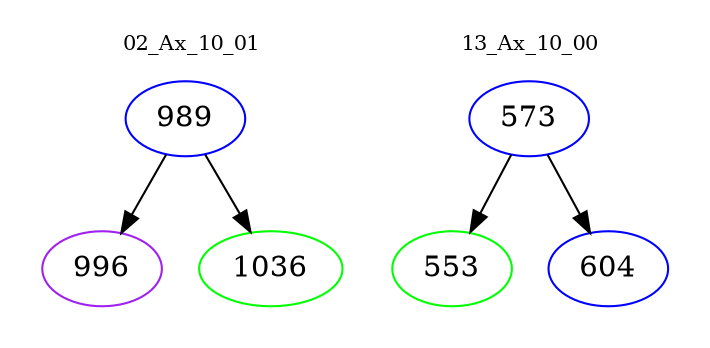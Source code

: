 digraph{
subgraph cluster_0 {
color = white
label = "02_Ax_10_01";
fontsize=10;
T0_989 [label="989", color="blue"]
T0_989 -> T0_996 [color="black"]
T0_996 [label="996", color="purple"]
T0_989 -> T0_1036 [color="black"]
T0_1036 [label="1036", color="green"]
}
subgraph cluster_1 {
color = white
label = "13_Ax_10_00";
fontsize=10;
T1_573 [label="573", color="blue"]
T1_573 -> T1_553 [color="black"]
T1_553 [label="553", color="green"]
T1_573 -> T1_604 [color="black"]
T1_604 [label="604", color="blue"]
}
}
